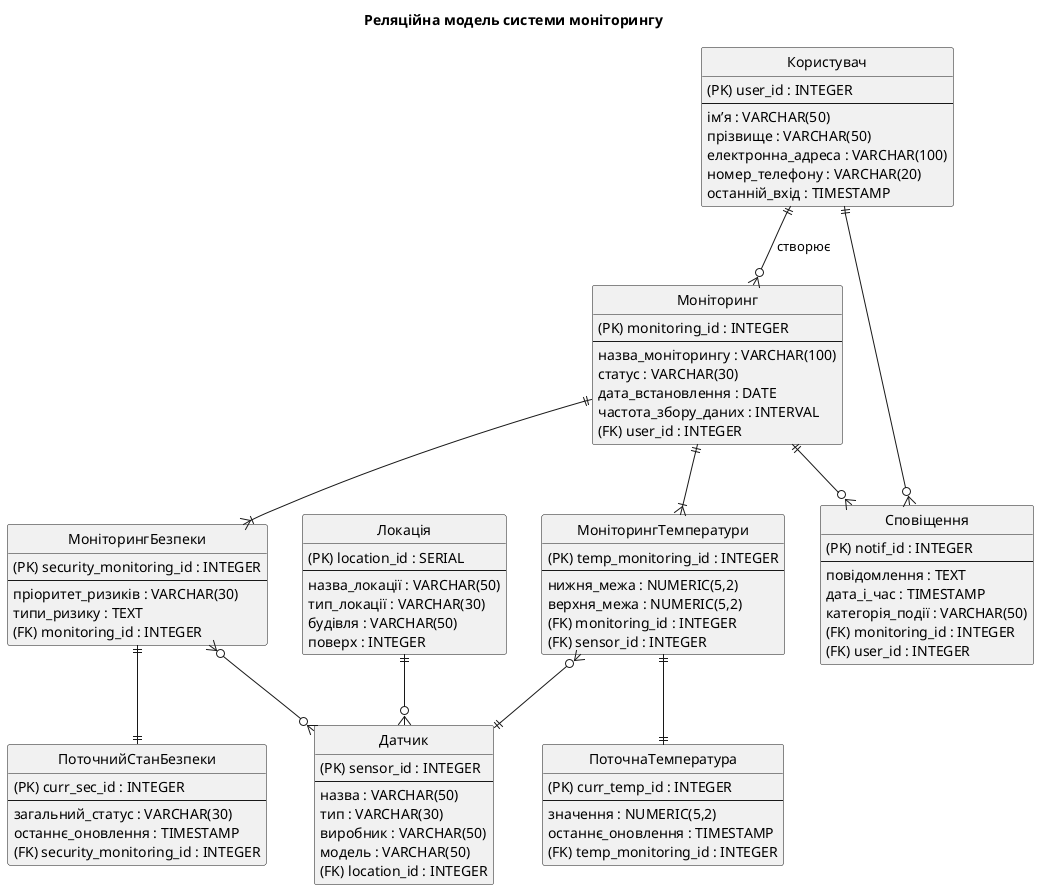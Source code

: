 @startuml
title Реляційна модель системи моніторингу

hide circle

entity "Користувач" as user {
  (PK) user_id : INTEGER 
  --
  ім’я : VARCHAR(50)
  прізвище : VARCHAR(50)
  електронна_адреса : VARCHAR(100)
  номер_телефону : VARCHAR(20)
  останній_вхід : TIMESTAMP
}

entity "Моніторинг" as monitoring {
  (PK) monitoring_id : INTEGER
  --
  назва_моніторингу : VARCHAR(100)
  статус : VARCHAR(30)
  дата_встановлення : DATE
  частота_збору_даних : INTERVAL
  (FK) user_id : INTEGER
}

entity "МоніторингТемператури" as tempMon {
  (PK) temp_monitoring_id : INTEGER
  --
  нижня_межа : NUMERIC(5,2)
  верхня_межа : NUMERIC(5,2)
  (FK) monitoring_id : INTEGER
  (FK) sensor_id : INTEGER
}

entity "МоніторингБезпеки" as secMon {
  (PK) security_monitoring_id : INTEGER
  --
  пріоритет_ризиків : VARCHAR(30)
  типи_ризику : TEXT
  (FK) monitoring_id : INTEGER
}

entity "ПоточнаТемпература" as currTemp {
  (PK) curr_temp_id : INTEGER
  --
  значення : NUMERIC(5,2)
  останнє_оновлення : TIMESTAMP
  (FK) temp_monitoring_id : INTEGER
}

entity "ПоточнийСтанБезпеки" as currSec {
  (PK) curr_sec_id : INTEGER
  --
  загальний_статус : VARCHAR(30)
  останнє_оновлення : TIMESTAMP
  (FK) security_monitoring_id : INTEGER
}

entity "Сповіщення" as notif {
  (PK) notif_id : INTEGER
  --
  повідомлення : TEXT
  дата_і_час : TIMESTAMP
  категорія_події : VARCHAR(50)
  (FK) monitoring_id : INTEGER
  (FK) user_id : INTEGER
}

entity "Датчик" as sensor {
  (PK) sensor_id : INTEGER
  --
  назва : VARCHAR(50)
  тип : VARCHAR(30)
  виробник : VARCHAR(50)
  модель : VARCHAR(50)
  (FK) location_id : INTEGER
}

entity "Локація" as location {
  (PK) location_id : SERIAL
  --
  назва_локації : VARCHAR(50)
  тип_локації : VARCHAR(30)
  будівля : VARCHAR(50)
  поверх : INTEGER
}

' --- Зв’язки ---
user ||--o{ monitoring : створює
monitoring ||--|{ tempMon
monitoring ||--|{ secMon
tempMon ||--|| currTemp
secMon ||--|| currSec
tempMon }o--|| sensor
secMon }o--o{ sensor
location ||--o{ sensor
monitoring ||--o{ notif
user ||--o{ notif

@enduml
